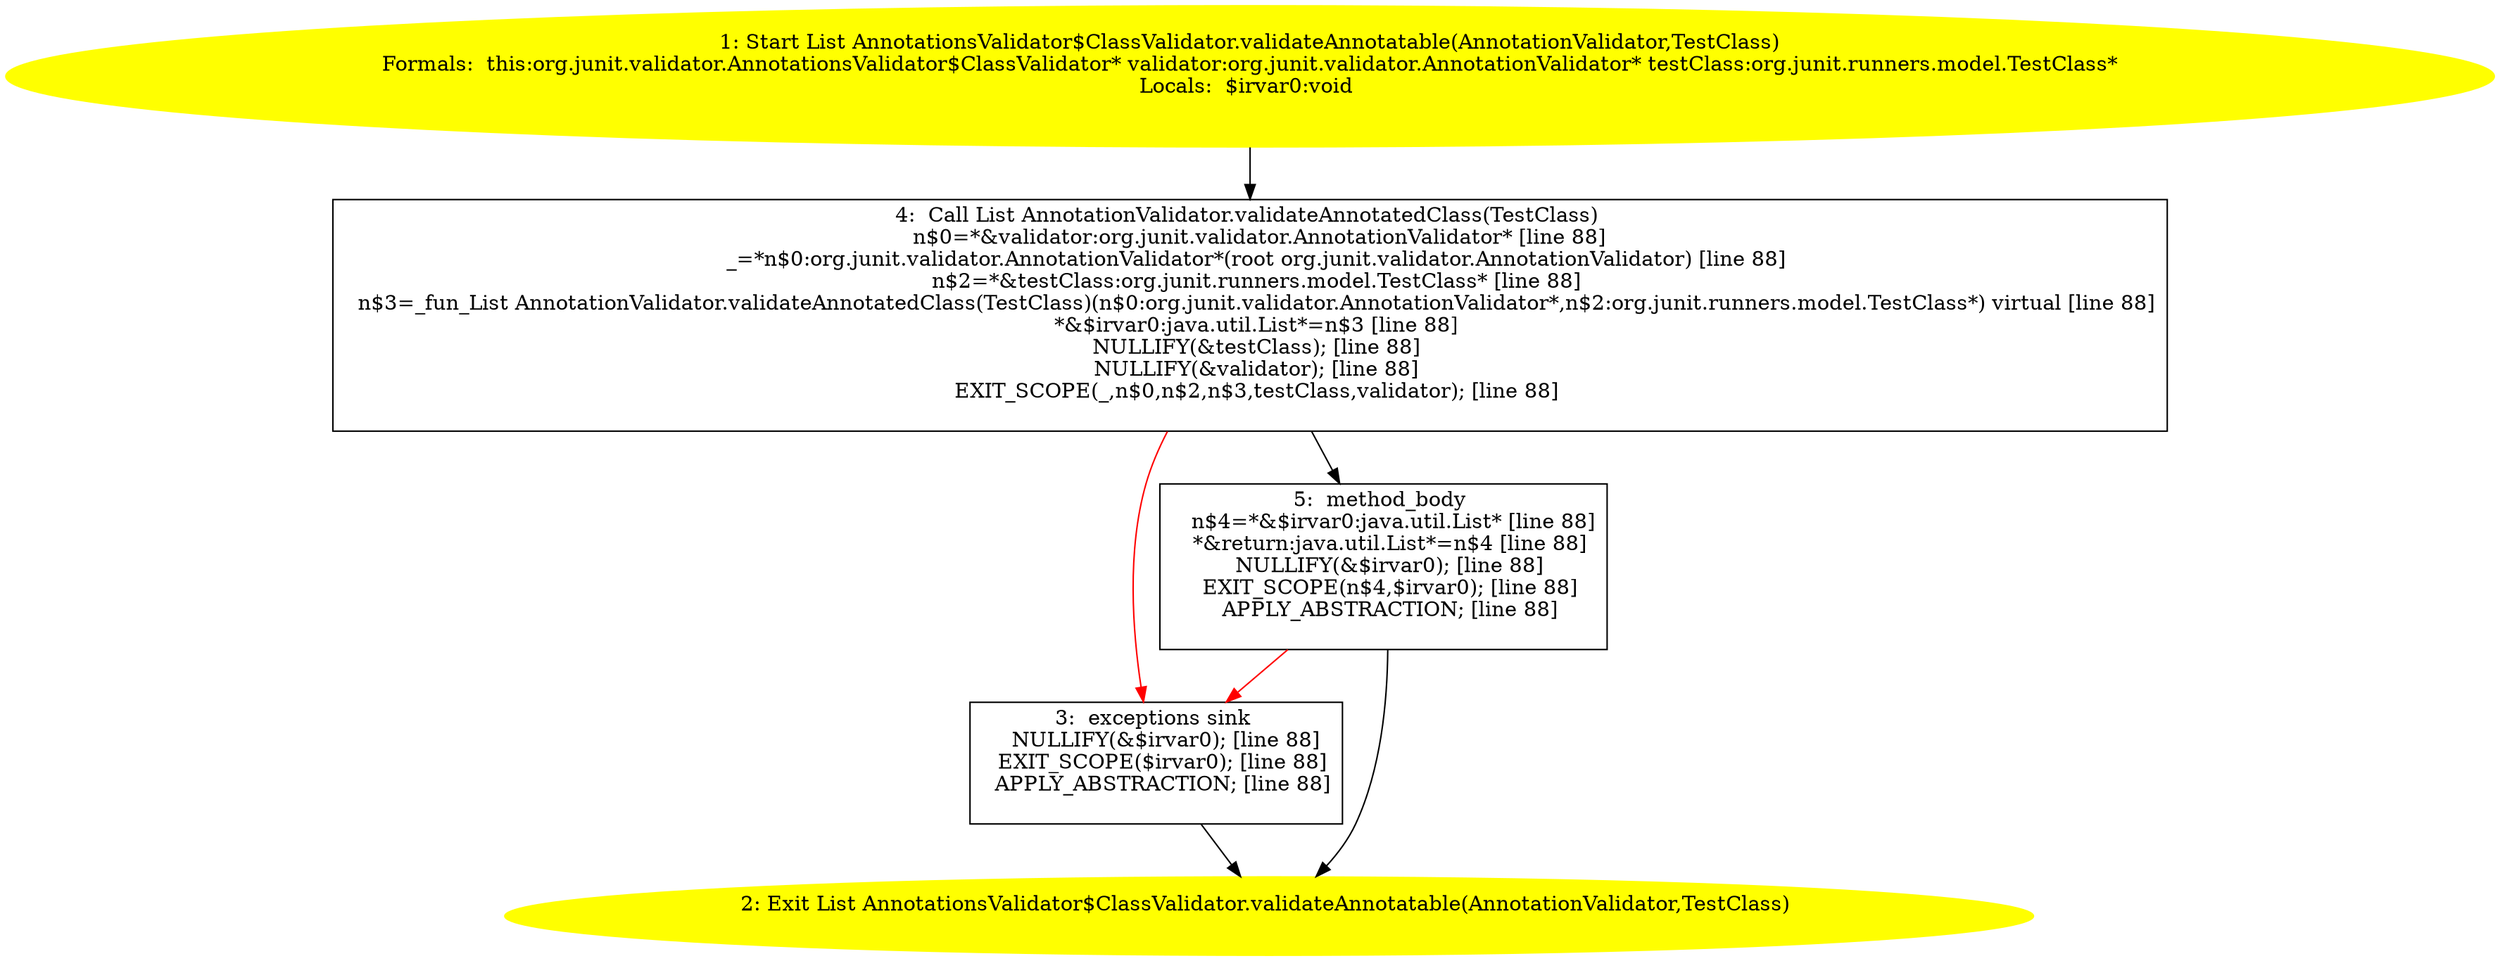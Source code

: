 /* @generated */
digraph cfg {
"org.junit.validator.AnnotationsValidator$ClassValidator.validateAnnotatable(org.junit.validator.Anno.aba2ac6a6d2e66bc1071225e109f8901_1" [label="1: Start List AnnotationsValidator$ClassValidator.validateAnnotatable(AnnotationValidator,TestClass)\nFormals:  this:org.junit.validator.AnnotationsValidator$ClassValidator* validator:org.junit.validator.AnnotationValidator* testClass:org.junit.runners.model.TestClass*\nLocals:  $irvar0:void \n  " color=yellow style=filled]
	

	 "org.junit.validator.AnnotationsValidator$ClassValidator.validateAnnotatable(org.junit.validator.Anno.aba2ac6a6d2e66bc1071225e109f8901_1" -> "org.junit.validator.AnnotationsValidator$ClassValidator.validateAnnotatable(org.junit.validator.Anno.aba2ac6a6d2e66bc1071225e109f8901_4" ;
"org.junit.validator.AnnotationsValidator$ClassValidator.validateAnnotatable(org.junit.validator.Anno.aba2ac6a6d2e66bc1071225e109f8901_2" [label="2: Exit List AnnotationsValidator$ClassValidator.validateAnnotatable(AnnotationValidator,TestClass) \n  " color=yellow style=filled]
	

"org.junit.validator.AnnotationsValidator$ClassValidator.validateAnnotatable(org.junit.validator.Anno.aba2ac6a6d2e66bc1071225e109f8901_3" [label="3:  exceptions sink \n   NULLIFY(&$irvar0); [line 88]\n  EXIT_SCOPE($irvar0); [line 88]\n  APPLY_ABSTRACTION; [line 88]\n " shape="box"]
	

	 "org.junit.validator.AnnotationsValidator$ClassValidator.validateAnnotatable(org.junit.validator.Anno.aba2ac6a6d2e66bc1071225e109f8901_3" -> "org.junit.validator.AnnotationsValidator$ClassValidator.validateAnnotatable(org.junit.validator.Anno.aba2ac6a6d2e66bc1071225e109f8901_2" ;
"org.junit.validator.AnnotationsValidator$ClassValidator.validateAnnotatable(org.junit.validator.Anno.aba2ac6a6d2e66bc1071225e109f8901_4" [label="4:  Call List AnnotationValidator.validateAnnotatedClass(TestClass) \n   n$0=*&validator:org.junit.validator.AnnotationValidator* [line 88]\n  _=*n$0:org.junit.validator.AnnotationValidator*(root org.junit.validator.AnnotationValidator) [line 88]\n  n$2=*&testClass:org.junit.runners.model.TestClass* [line 88]\n  n$3=_fun_List AnnotationValidator.validateAnnotatedClass(TestClass)(n$0:org.junit.validator.AnnotationValidator*,n$2:org.junit.runners.model.TestClass*) virtual [line 88]\n  *&$irvar0:java.util.List*=n$3 [line 88]\n  NULLIFY(&testClass); [line 88]\n  NULLIFY(&validator); [line 88]\n  EXIT_SCOPE(_,n$0,n$2,n$3,testClass,validator); [line 88]\n " shape="box"]
	

	 "org.junit.validator.AnnotationsValidator$ClassValidator.validateAnnotatable(org.junit.validator.Anno.aba2ac6a6d2e66bc1071225e109f8901_4" -> "org.junit.validator.AnnotationsValidator$ClassValidator.validateAnnotatable(org.junit.validator.Anno.aba2ac6a6d2e66bc1071225e109f8901_5" ;
	 "org.junit.validator.AnnotationsValidator$ClassValidator.validateAnnotatable(org.junit.validator.Anno.aba2ac6a6d2e66bc1071225e109f8901_4" -> "org.junit.validator.AnnotationsValidator$ClassValidator.validateAnnotatable(org.junit.validator.Anno.aba2ac6a6d2e66bc1071225e109f8901_3" [color="red" ];
"org.junit.validator.AnnotationsValidator$ClassValidator.validateAnnotatable(org.junit.validator.Anno.aba2ac6a6d2e66bc1071225e109f8901_5" [label="5:  method_body \n   n$4=*&$irvar0:java.util.List* [line 88]\n  *&return:java.util.List*=n$4 [line 88]\n  NULLIFY(&$irvar0); [line 88]\n  EXIT_SCOPE(n$4,$irvar0); [line 88]\n  APPLY_ABSTRACTION; [line 88]\n " shape="box"]
	

	 "org.junit.validator.AnnotationsValidator$ClassValidator.validateAnnotatable(org.junit.validator.Anno.aba2ac6a6d2e66bc1071225e109f8901_5" -> "org.junit.validator.AnnotationsValidator$ClassValidator.validateAnnotatable(org.junit.validator.Anno.aba2ac6a6d2e66bc1071225e109f8901_2" ;
	 "org.junit.validator.AnnotationsValidator$ClassValidator.validateAnnotatable(org.junit.validator.Anno.aba2ac6a6d2e66bc1071225e109f8901_5" -> "org.junit.validator.AnnotationsValidator$ClassValidator.validateAnnotatable(org.junit.validator.Anno.aba2ac6a6d2e66bc1071225e109f8901_3" [color="red" ];
}
